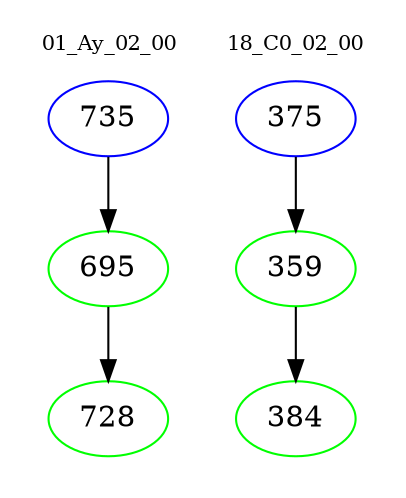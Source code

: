 digraph{
subgraph cluster_0 {
color = white
label = "01_Ay_02_00";
fontsize=10;
T0_735 [label="735", color="blue"]
T0_735 -> T0_695 [color="black"]
T0_695 [label="695", color="green"]
T0_695 -> T0_728 [color="black"]
T0_728 [label="728", color="green"]
}
subgraph cluster_1 {
color = white
label = "18_C0_02_00";
fontsize=10;
T1_375 [label="375", color="blue"]
T1_375 -> T1_359 [color="black"]
T1_359 [label="359", color="green"]
T1_359 -> T1_384 [color="black"]
T1_384 [label="384", color="green"]
}
}
